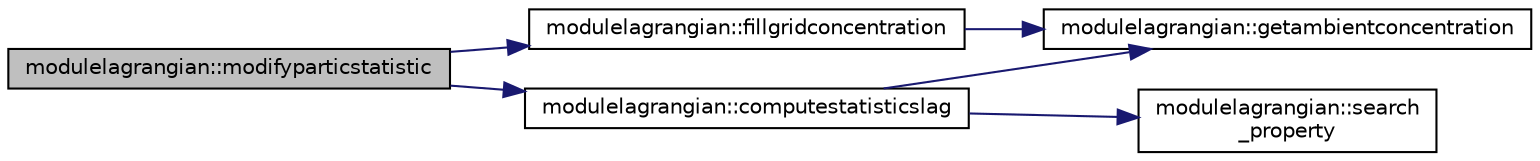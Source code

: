 digraph "modulelagrangian::modifyparticstatistic"
{
 // LATEX_PDF_SIZE
  edge [fontname="Helvetica",fontsize="10",labelfontname="Helvetica",labelfontsize="10"];
  node [fontname="Helvetica",fontsize="10",shape=record];
  rankdir="LR";
  Node1 [label="modulelagrangian::modifyparticstatistic",height=0.2,width=0.4,color="black", fillcolor="grey75", style="filled", fontcolor="black",tooltip=" "];
  Node1 -> Node2 [color="midnightblue",fontsize="10",style="solid"];
  Node2 [label="modulelagrangian::computestatisticslag",height=0.2,width=0.4,color="black", fillcolor="white", style="filled",URL="$namespacemodulelagrangian.html#afbe53c51100e0ccf05c86c57cde70d49",tooltip=" "];
  Node2 -> Node3 [color="midnightblue",fontsize="10",style="solid"];
  Node3 [label="modulelagrangian::getambientconcentration",height=0.2,width=0.4,color="black", fillcolor="white", style="filled",URL="$namespacemodulelagrangian.html#a379f0c8ed7aad4570a94ad678e1dea6e",tooltip=" "];
  Node2 -> Node4 [color="midnightblue",fontsize="10",style="solid"];
  Node4 [label="modulelagrangian::search\l_property",height=0.2,width=0.4,color="black", fillcolor="white", style="filled",URL="$namespacemodulelagrangian.html#a507e0e8500a409a6449e91da89ba4420",tooltip=" "];
  Node1 -> Node5 [color="midnightblue",fontsize="10",style="solid"];
  Node5 [label="modulelagrangian::fillgridconcentration",height=0.2,width=0.4,color="black", fillcolor="white", style="filled",URL="$namespacemodulelagrangian.html#a841c52a7705b666c34f7c0874d5c88d6",tooltip=" "];
  Node5 -> Node3 [color="midnightblue",fontsize="10",style="solid"];
}
